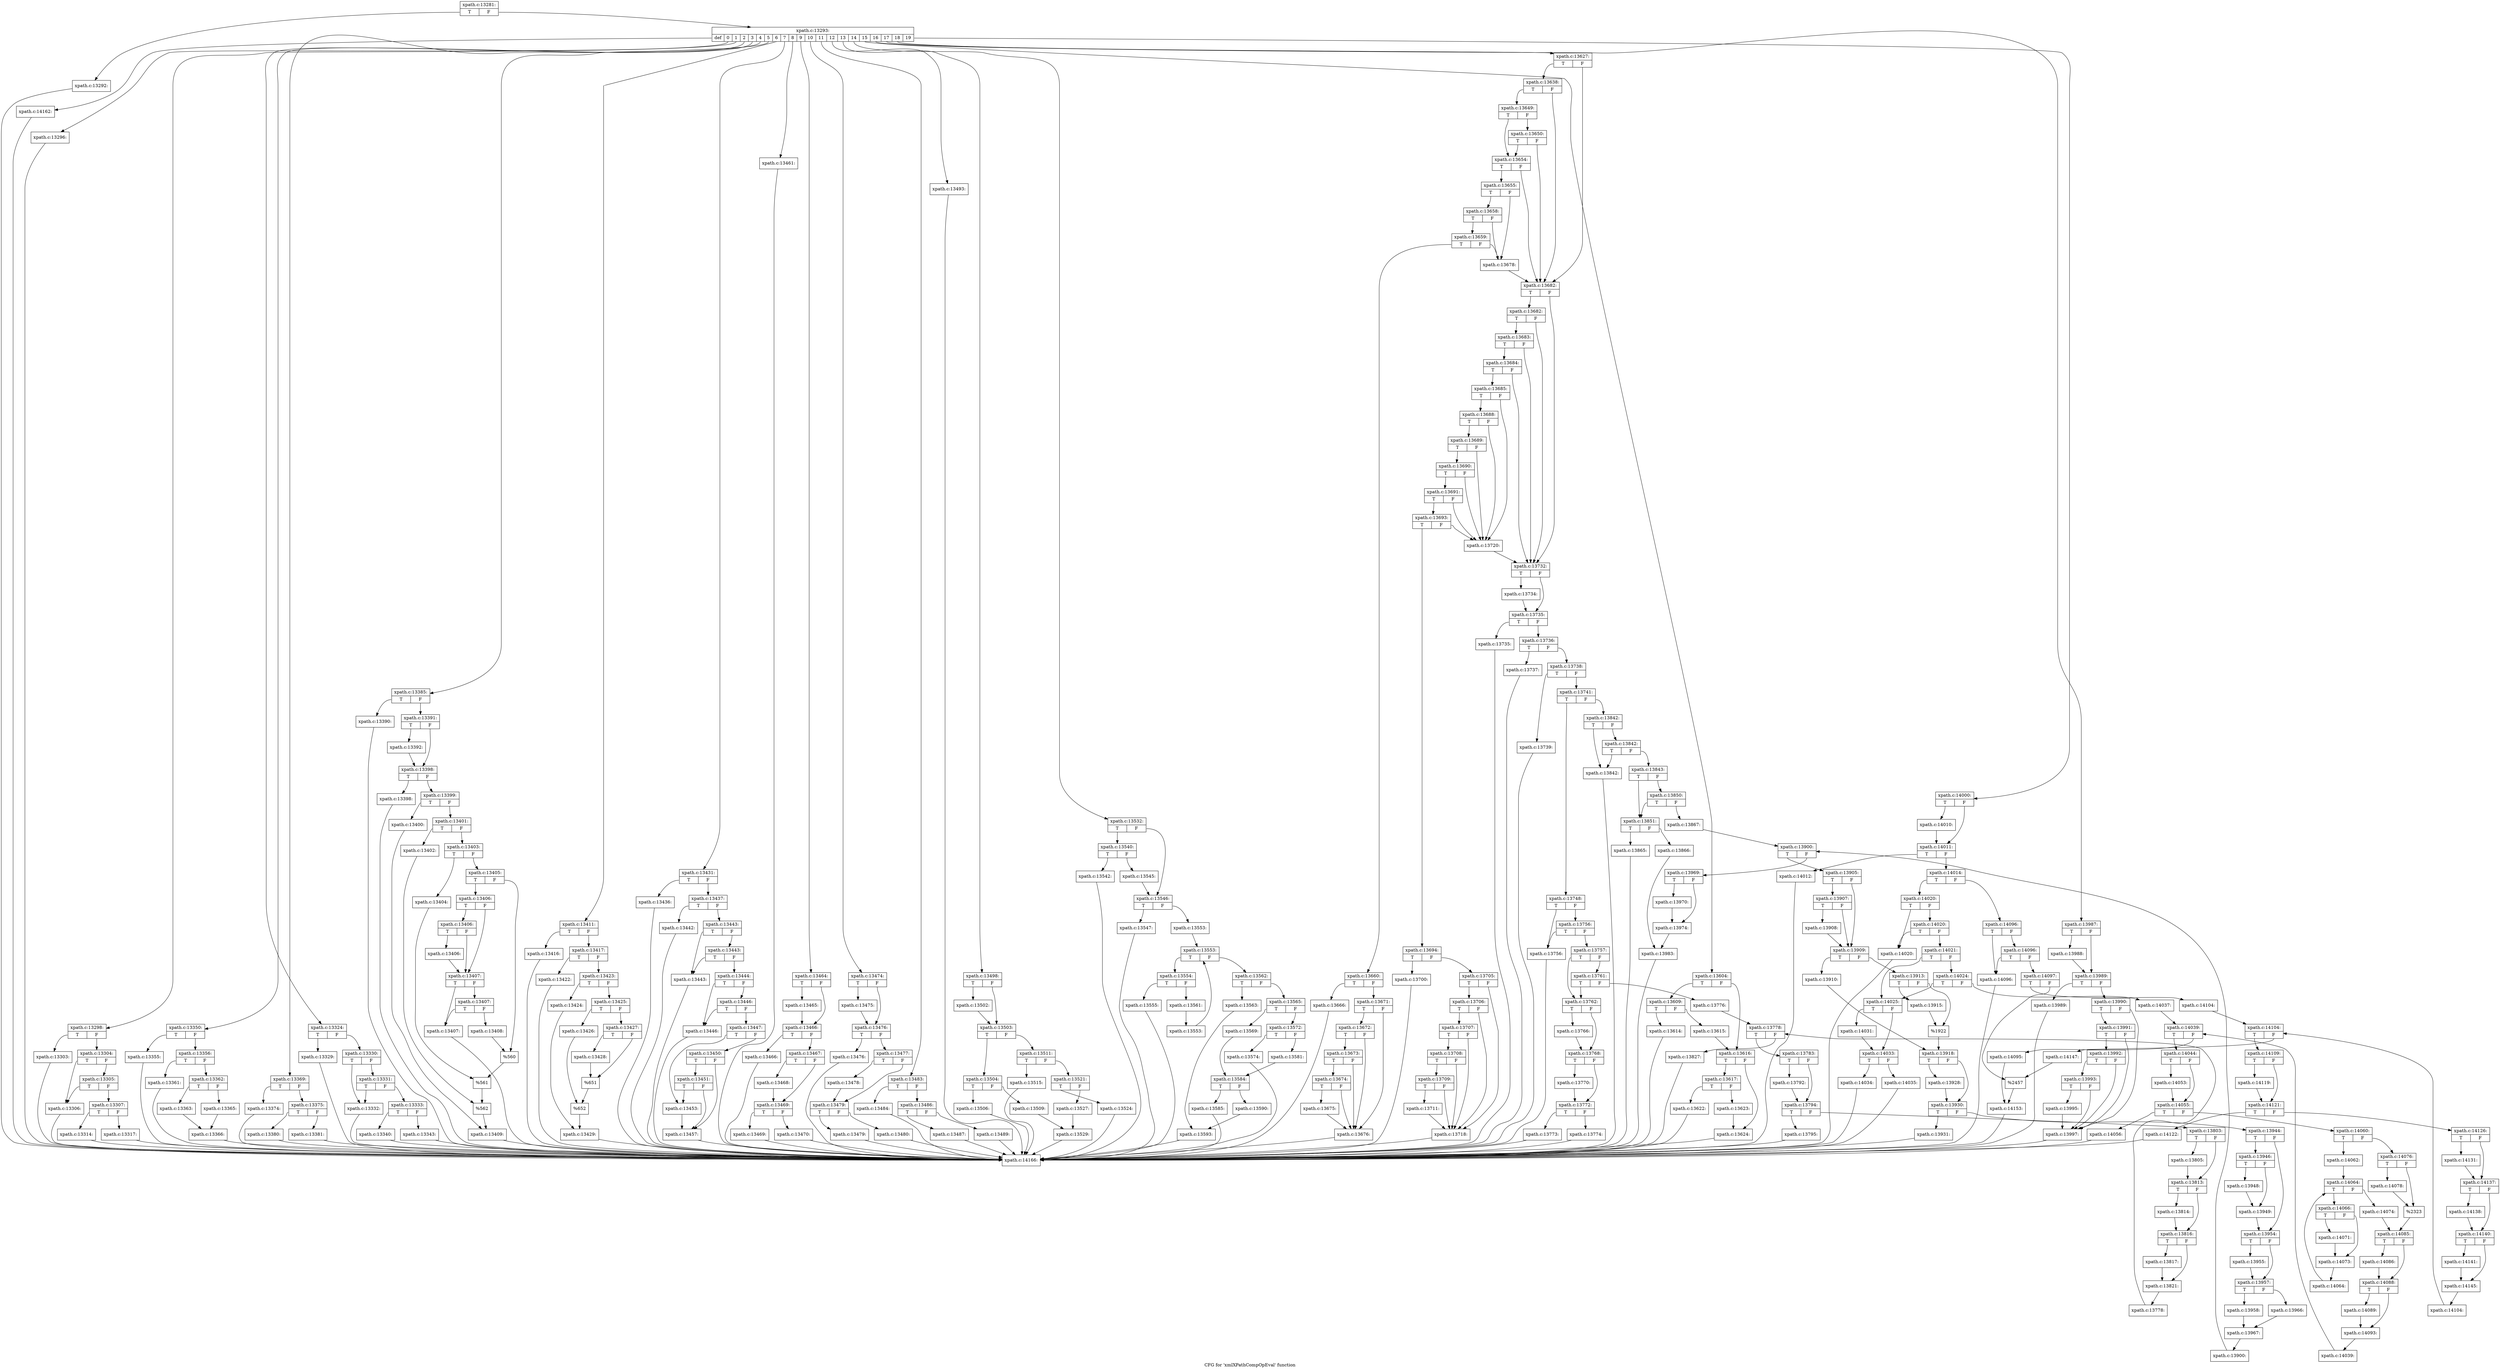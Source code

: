 digraph "CFG for 'xmlXPathCompOpEval' function" {
	label="CFG for 'xmlXPathCompOpEval' function";

	Node0x507dbd0 [shape=record,label="{xpath.c:13281:|{<s0>T|<s1>F}}"];
	Node0x507dbd0:s0 -> Node0x5080170;
	Node0x507dbd0:s1 -> Node0x50801c0;
	Node0x5080170 [shape=record,label="{xpath.c:13292:}"];
	Node0x5080170 -> Node0x4fdd260;
	Node0x50801c0 [shape=record,label="{xpath.c:13293:|{<s0>def|<s1>0|<s2>1|<s3>2|<s4>3|<s5>4|<s6>5|<s7>6|<s8>7|<s9>8|<s10>9|<s11>10|<s12>11|<s13>12|<s14>13|<s15>14|<s16>15|<s17>16|<s18>17|<s19>18|<s20>19}}"];
	Node0x50801c0:s0 -> Node0x5080860;
	Node0x50801c0:s1 -> Node0x5080db0;
	Node0x50801c0:s2 -> Node0x5080f70;
	Node0x50801c0:s3 -> Node0x50868b0;
	Node0x50801c0:s4 -> Node0x508c1f0;
	Node0x50801c0:s5 -> Node0x5090960;
	Node0x50801c0:s6 -> Node0x5094d00;
	Node0x50801c0:s7 -> Node0x509b9a0;
	Node0x50801c0:s8 -> Node0x50a0730;
	Node0x50801c0:s9 -> Node0x50a7250;
	Node0x50801c0:s10 -> Node0x50a75c0;
	Node0x50801c0:s11 -> Node0x50aa1c0;
	Node0x50801c0:s12 -> Node0x50ace90;
	Node0x50801c0:s13 -> Node0x50ae900;
	Node0x50801c0:s14 -> Node0x50af160;
	Node0x50801c0:s15 -> Node0x50b4400;
	Node0x50801c0:s16 -> Node0x50c0a10;
	Node0x50801c0:s17 -> Node0x50c5e90;
	Node0x50801c0:s18 -> Node0x50c5e90;
	Node0x50801c0:s19 -> Node0x50f6fd0;
	Node0x50801c0:s20 -> Node0x50f9cf0;
	Node0x5080db0 [shape=record,label="{xpath.c:13296:}"];
	Node0x5080db0 -> Node0x4fdd260;
	Node0x5080f70 [shape=record,label="{xpath.c:13298:|{<s0>T|<s1>F}}"];
	Node0x5080f70:s0 -> Node0x5082730;
	Node0x5080f70:s1 -> Node0x5082780;
	Node0x5082730 [shape=record,label="{xpath.c:13303:}"];
	Node0x5082730 -> Node0x4fdd260;
	Node0x5082780 [shape=record,label="{xpath.c:13304:|{<s0>T|<s1>F}}"];
	Node0x5082780:s0 -> Node0x5082d80;
	Node0x5082780:s1 -> Node0x5082e20;
	Node0x5082e20 [shape=record,label="{xpath.c:13305:|{<s0>T|<s1>F}}"];
	Node0x5082e20:s0 -> Node0x5082d80;
	Node0x5082e20:s1 -> Node0x5082dd0;
	Node0x5082d80 [shape=record,label="{xpath.c:13306:}"];
	Node0x5082d80 -> Node0x4fdd260;
	Node0x5082dd0 [shape=record,label="{xpath.c:13307:|{<s0>T|<s1>F}}"];
	Node0x5082dd0:s0 -> Node0x5085230;
	Node0x5082dd0:s1 -> Node0x5085280;
	Node0x5085230 [shape=record,label="{xpath.c:13314:}"];
	Node0x5085230 -> Node0x4fdd260;
	Node0x5085280 [shape=record,label="{xpath.c:13317:}"];
	Node0x5085280 -> Node0x4fdd260;
	Node0x50868b0 [shape=record,label="{xpath.c:13324:|{<s0>T|<s1>F}}"];
	Node0x50868b0:s0 -> Node0x5088070;
	Node0x50868b0:s1 -> Node0x50880c0;
	Node0x5088070 [shape=record,label="{xpath.c:13329:}"];
	Node0x5088070 -> Node0x4fdd260;
	Node0x50880c0 [shape=record,label="{xpath.c:13330:|{<s0>T|<s1>F}}"];
	Node0x50880c0:s0 -> Node0x50886c0;
	Node0x50880c0:s1 -> Node0x5088760;
	Node0x5088760 [shape=record,label="{xpath.c:13331:|{<s0>T|<s1>F}}"];
	Node0x5088760:s0 -> Node0x50886c0;
	Node0x5088760:s1 -> Node0x5088710;
	Node0x50886c0 [shape=record,label="{xpath.c:13332:}"];
	Node0x50886c0 -> Node0x4fdd260;
	Node0x5088710 [shape=record,label="{xpath.c:13333:|{<s0>T|<s1>F}}"];
	Node0x5088710:s0 -> Node0x508ab70;
	Node0x5088710:s1 -> Node0x508abc0;
	Node0x508ab70 [shape=record,label="{xpath.c:13340:}"];
	Node0x508ab70 -> Node0x4fdd260;
	Node0x508abc0 [shape=record,label="{xpath.c:13343:}"];
	Node0x508abc0 -> Node0x4fdd260;
	Node0x508c1f0 [shape=record,label="{xpath.c:13350:|{<s0>T|<s1>F}}"];
	Node0x508c1f0:s0 -> Node0x508d9b0;
	Node0x508c1f0:s1 -> Node0x508da00;
	Node0x508d9b0 [shape=record,label="{xpath.c:13355:}"];
	Node0x508d9b0 -> Node0x4fdd260;
	Node0x508da00 [shape=record,label="{xpath.c:13356:|{<s0>T|<s1>F}}"];
	Node0x508da00:s0 -> Node0x508f540;
	Node0x508da00:s1 -> Node0x508f590;
	Node0x508f540 [shape=record,label="{xpath.c:13361:}"];
	Node0x508f540 -> Node0x4fdd260;
	Node0x508f590 [shape=record,label="{xpath.c:13362:|{<s0>T|<s1>F}}"];
	Node0x508f590:s0 -> Node0x508fa00;
	Node0x508f590:s1 -> Node0x508faa0;
	Node0x508fa00 [shape=record,label="{xpath.c:13363:}"];
	Node0x508fa00 -> Node0x508fa50;
	Node0x508faa0 [shape=record,label="{xpath.c:13365:}"];
	Node0x508faa0 -> Node0x508fa50;
	Node0x508fa50 [shape=record,label="{xpath.c:13366:}"];
	Node0x508fa50 -> Node0x4fdd260;
	Node0x5090960 [shape=record,label="{xpath.c:13369:|{<s0>T|<s1>F}}"];
	Node0x5090960:s0 -> Node0x5092120;
	Node0x5090960:s1 -> Node0x5092170;
	Node0x5092120 [shape=record,label="{xpath.c:13374:}"];
	Node0x5092120 -> Node0x4fdd260;
	Node0x5092170 [shape=record,label="{xpath.c:13375:|{<s0>T|<s1>F}}"];
	Node0x5092170:s0 -> Node0x5093cb0;
	Node0x5092170:s1 -> Node0x5093d00;
	Node0x5093cb0 [shape=record,label="{xpath.c:13380:}"];
	Node0x5093cb0 -> Node0x4fdd260;
	Node0x5093d00 [shape=record,label="{xpath.c:13381:}"];
	Node0x5093d00 -> Node0x4fdd260;
	Node0x5094d00 [shape=record,label="{xpath.c:13385:|{<s0>T|<s1>F}}"];
	Node0x5094d00:s0 -> Node0x50964c0;
	Node0x5094d00:s1 -> Node0x5096510;
	Node0x50964c0 [shape=record,label="{xpath.c:13390:}"];
	Node0x50964c0 -> Node0x4fdd260;
	Node0x5096510 [shape=record,label="{xpath.c:13391:|{<s0>T|<s1>F}}"];
	Node0x5096510:s0 -> Node0x5096980;
	Node0x5096510:s1 -> Node0x50969d0;
	Node0x5096980 [shape=record,label="{xpath.c:13392:}"];
	Node0x5096980 -> Node0x50969d0;
	Node0x50969d0 [shape=record,label="{xpath.c:13398:|{<s0>T|<s1>F}}"];
	Node0x50969d0:s0 -> Node0x5098650;
	Node0x50969d0:s1 -> Node0x50986a0;
	Node0x5098650 [shape=record,label="{xpath.c:13398:}"];
	Node0x5098650 -> Node0x4fdd260;
	Node0x50986a0 [shape=record,label="{xpath.c:13399:|{<s0>T|<s1>F}}"];
	Node0x50986a0:s0 -> Node0x5098b10;
	Node0x50986a0:s1 -> Node0x5098bb0;
	Node0x5098b10 [shape=record,label="{xpath.c:13400:}"];
	Node0x5098b10 -> Node0x5098b60;
	Node0x5098bb0 [shape=record,label="{xpath.c:13401:|{<s0>T|<s1>F}}"];
	Node0x5098bb0:s0 -> Node0x5099180;
	Node0x5098bb0:s1 -> Node0x5099220;
	Node0x5099180 [shape=record,label="{xpath.c:13402:}"];
	Node0x5099180 -> Node0x50991d0;
	Node0x5099220 [shape=record,label="{xpath.c:13403:|{<s0>T|<s1>F}}"];
	Node0x5099220:s0 -> Node0x50997f0;
	Node0x5099220:s1 -> Node0x5099890;
	Node0x50997f0 [shape=record,label="{xpath.c:13404:}"];
	Node0x50997f0 -> Node0x5099840;
	Node0x5099890 [shape=record,label="{xpath.c:13405:|{<s0>T|<s1>F}}"];
	Node0x5099890:s0 -> Node0x5099e60;
	Node0x5099890:s1 -> Node0x5099eb0;
	Node0x5099e60 [shape=record,label="{xpath.c:13406:|{<s0>T|<s1>F}}"];
	Node0x5099e60:s0 -> Node0x509a410;
	Node0x5099e60:s1 -> Node0x509a3c0;
	Node0x509a410 [shape=record,label="{xpath.c:13406:|{<s0>T|<s1>F}}"];
	Node0x509a410:s0 -> Node0x509a370;
	Node0x509a410:s1 -> Node0x509a3c0;
	Node0x509a370 [shape=record,label="{xpath.c:13406:}"];
	Node0x509a370 -> Node0x509a3c0;
	Node0x509a3c0 [shape=record,label="{xpath.c:13407:|{<s0>T|<s1>F}}"];
	Node0x509a3c0:s0 -> Node0x509abe0;
	Node0x509a3c0:s1 -> Node0x509ac80;
	Node0x509ac80 [shape=record,label="{xpath.c:13407:|{<s0>T|<s1>F}}"];
	Node0x509ac80:s0 -> Node0x509abe0;
	Node0x509ac80:s1 -> Node0x509ac30;
	Node0x509abe0 [shape=record,label="{xpath.c:13407:}"];
	Node0x509abe0 -> Node0x4fdd260;
	Node0x509ac30 [shape=record,label="{xpath.c:13408:}"];
	Node0x509ac30 -> Node0x5099eb0;
	Node0x5099eb0 [shape=record,label="{%560}"];
	Node0x5099eb0 -> Node0x5099840;
	Node0x5099840 [shape=record,label="{%561}"];
	Node0x5099840 -> Node0x50991d0;
	Node0x50991d0 [shape=record,label="{%562}"];
	Node0x50991d0 -> Node0x5098b60;
	Node0x5098b60 [shape=record,label="{xpath.c:13409:}"];
	Node0x5098b60 -> Node0x4fdd260;
	Node0x509b9a0 [shape=record,label="{xpath.c:13411:|{<s0>T|<s1>F}}"];
	Node0x509b9a0:s0 -> Node0x509d160;
	Node0x509b9a0:s1 -> Node0x509d1b0;
	Node0x509d160 [shape=record,label="{xpath.c:13416:}"];
	Node0x509d160 -> Node0x4fdd260;
	Node0x509d1b0 [shape=record,label="{xpath.c:13417:|{<s0>T|<s1>F}}"];
	Node0x509d1b0:s0 -> Node0x509ecf0;
	Node0x509d1b0:s1 -> Node0x509ed40;
	Node0x509ecf0 [shape=record,label="{xpath.c:13422:}"];
	Node0x509ecf0 -> Node0x4fdd260;
	Node0x509ed40 [shape=record,label="{xpath.c:13423:|{<s0>T|<s1>F}}"];
	Node0x509ed40:s0 -> Node0x509f1b0;
	Node0x509ed40:s1 -> Node0x509f250;
	Node0x509f1b0 [shape=record,label="{xpath.c:13424:}"];
	Node0x509f1b0 -> Node0x509f200;
	Node0x509f250 [shape=record,label="{xpath.c:13425:|{<s0>T|<s1>F}}"];
	Node0x509f250:s0 -> Node0x509f820;
	Node0x509f250:s1 -> Node0x509f8c0;
	Node0x509f820 [shape=record,label="{xpath.c:13426:}"];
	Node0x509f820 -> Node0x509f870;
	Node0x509f8c0 [shape=record,label="{xpath.c:13427:|{<s0>T|<s1>F}}"];
	Node0x509f8c0:s0 -> Node0x509fe90;
	Node0x509f8c0:s1 -> Node0x509fee0;
	Node0x509fe90 [shape=record,label="{xpath.c:13428:}"];
	Node0x509fe90 -> Node0x509fee0;
	Node0x509fee0 [shape=record,label="{%651}"];
	Node0x509fee0 -> Node0x509f870;
	Node0x509f870 [shape=record,label="{%652}"];
	Node0x509f870 -> Node0x509f200;
	Node0x509f200 [shape=record,label="{xpath.c:13429:}"];
	Node0x509f200 -> Node0x4fdd260;
	Node0x50a0730 [shape=record,label="{xpath.c:13431:|{<s0>T|<s1>F}}"];
	Node0x50a0730:s0 -> Node0x50a1ef0;
	Node0x50a0730:s1 -> Node0x50a1f40;
	Node0x50a1ef0 [shape=record,label="{xpath.c:13436:}"];
	Node0x50a1ef0 -> Node0x4fdd260;
	Node0x50a1f40 [shape=record,label="{xpath.c:13437:|{<s0>T|<s1>F}}"];
	Node0x50a1f40:s0 -> Node0x50a3a80;
	Node0x50a1f40:s1 -> Node0x50a3ad0;
	Node0x50a3a80 [shape=record,label="{xpath.c:13442:}"];
	Node0x50a3a80 -> Node0x4fdd260;
	Node0x50a3ad0 [shape=record,label="{xpath.c:13443:|{<s0>T|<s1>F}}"];
	Node0x50a3ad0:s0 -> Node0x50a3f10;
	Node0x50a3ad0:s1 -> Node0x50a3fb0;
	Node0x50a3fb0 [shape=record,label="{xpath.c:13443:|{<s0>T|<s1>F}}"];
	Node0x50a3fb0:s0 -> Node0x50a3f10;
	Node0x50a3fb0:s1 -> Node0x50a3f60;
	Node0x50a3f10 [shape=record,label="{xpath.c:13443:}"];
	Node0x50a3f10 -> Node0x4fdd260;
	Node0x50a3f60 [shape=record,label="{xpath.c:13444:|{<s0>T|<s1>F}}"];
	Node0x50a3f60:s0 -> Node0x50a4b00;
	Node0x50a3f60:s1 -> Node0x50a4ba0;
	Node0x50a4ba0 [shape=record,label="{xpath.c:13446:|{<s0>T|<s1>F}}"];
	Node0x50a4ba0:s0 -> Node0x50a4b00;
	Node0x50a4ba0:s1 -> Node0x50a4b50;
	Node0x50a4b00 [shape=record,label="{xpath.c:13446:}"];
	Node0x50a4b00 -> Node0x4fdd260;
	Node0x50a4b50 [shape=record,label="{xpath.c:13447:|{<s0>T|<s1>F}}"];
	Node0x50a4b50:s0 -> Node0x50a5720;
	Node0x50a4b50:s1 -> Node0x50a57c0;
	Node0x50a57c0 [shape=record,label="{xpath.c:13450:|{<s0>T|<s1>F}}"];
	Node0x50a57c0:s0 -> Node0x50a5c00;
	Node0x50a57c0:s1 -> Node0x50a5770;
	Node0x50a5c00 [shape=record,label="{xpath.c:13451:|{<s0>T|<s1>F}}"];
	Node0x50a5c00:s0 -> Node0x50a5720;
	Node0x50a5c00:s1 -> Node0x50a5770;
	Node0x50a5720 [shape=record,label="{xpath.c:13453:}"];
	Node0x50a5720 -> Node0x50a5770;
	Node0x50a5770 [shape=record,label="{xpath.c:13457:}"];
	Node0x50a5770 -> Node0x4fdd260;
	Node0x50a7250 [shape=record,label="{xpath.c:13461:}"];
	Node0x50a7250 -> Node0x4fdd260;
	Node0x50a75c0 [shape=record,label="{xpath.c:13464:|{<s0>T|<s1>F}}"];
	Node0x50a75c0:s0 -> Node0x50a76b0;
	Node0x50a75c0:s1 -> Node0x50a7700;
	Node0x50a76b0 [shape=record,label="{xpath.c:13465:}"];
	Node0x50a76b0 -> Node0x50a7700;
	Node0x50a7700 [shape=record,label="{xpath.c:13466:|{<s0>T|<s1>F}}"];
	Node0x50a7700:s0 -> Node0x50a8370;
	Node0x50a7700:s1 -> Node0x50a83c0;
	Node0x50a8370 [shape=record,label="{xpath.c:13466:}"];
	Node0x50a8370 -> Node0x4fdd260;
	Node0x50a83c0 [shape=record,label="{xpath.c:13467:|{<s0>T|<s1>F}}"];
	Node0x50a83c0:s0 -> Node0x50a8830;
	Node0x50a83c0:s1 -> Node0x50a8880;
	Node0x50a8830 [shape=record,label="{xpath.c:13468:}"];
	Node0x50a8830 -> Node0x50a8880;
	Node0x50a8880 [shape=record,label="{xpath.c:13469:|{<s0>T|<s1>F}}"];
	Node0x50a8880:s0 -> Node0x50a94f0;
	Node0x50a8880:s1 -> Node0x50a9540;
	Node0x50a94f0 [shape=record,label="{xpath.c:13469:}"];
	Node0x50a94f0 -> Node0x4fdd260;
	Node0x50a9540 [shape=record,label="{xpath.c:13470:}"];
	Node0x50a9540 -> Node0x4fdd260;
	Node0x50aa1c0 [shape=record,label="{xpath.c:13474:|{<s0>T|<s1>F}}"];
	Node0x50aa1c0:s0 -> Node0x5080bc0;
	Node0x50aa1c0:s1 -> Node0x5080c10;
	Node0x5080bc0 [shape=record,label="{xpath.c:13475:}"];
	Node0x5080bc0 -> Node0x5080c10;
	Node0x5080c10 [shape=record,label="{xpath.c:13476:|{<s0>T|<s1>F}}"];
	Node0x5080c10:s0 -> Node0x50ab3b0;
	Node0x5080c10:s1 -> Node0x50ab400;
	Node0x50ab3b0 [shape=record,label="{xpath.c:13476:}"];
	Node0x50ab3b0 -> Node0x4fdd260;
	Node0x50ab400 [shape=record,label="{xpath.c:13477:|{<s0>T|<s1>F}}"];
	Node0x50ab400:s0 -> Node0x50ab870;
	Node0x50ab400:s1 -> Node0x50ab8c0;
	Node0x50ab870 [shape=record,label="{xpath.c:13478:}"];
	Node0x50ab870 -> Node0x50ab8c0;
	Node0x50ab8c0 [shape=record,label="{xpath.c:13479:|{<s0>T|<s1>F}}"];
	Node0x50ab8c0:s0 -> Node0x50ac530;
	Node0x50ab8c0:s1 -> Node0x50ac580;
	Node0x50ac530 [shape=record,label="{xpath.c:13479:}"];
	Node0x50ac530 -> Node0x4fdd260;
	Node0x50ac580 [shape=record,label="{xpath.c:13480:}"];
	Node0x50ac580 -> Node0x4fdd260;
	Node0x50ace90 [shape=record,label="{xpath.c:13483:|{<s0>T|<s1>F}}"];
	Node0x50ace90:s0 -> Node0x50acff0;
	Node0x50ace90:s1 -> Node0x50ad040;
	Node0x50acff0 [shape=record,label="{xpath.c:13484:}"];
	Node0x50acff0 -> Node0x4fdd260;
	Node0x50ad040 [shape=record,label="{xpath.c:13486:|{<s0>T|<s1>F}}"];
	Node0x50ad040:s0 -> Node0x50ade20;
	Node0x50ad040:s1 -> Node0x50ade70;
	Node0x50ade20 [shape=record,label="{xpath.c:13487:}"];
	Node0x50ade20 -> Node0x4fdd260;
	Node0x50ade70 [shape=record,label="{xpath.c:13489:}"];
	Node0x50ade70 -> Node0x4fdd260;
	Node0x50ae900 [shape=record,label="{xpath.c:13493:}"];
	Node0x50ae900 -> Node0x4fdd260;
	Node0x50af160 [shape=record,label="{xpath.c:13498:|{<s0>T|<s1>F}}"];
	Node0x50af160:s0 -> Node0x50af590;
	Node0x50af160:s1 -> Node0x50af5e0;
	Node0x50af590 [shape=record,label="{xpath.c:13502:}"];
	Node0x50af590 -> Node0x50af5e0;
	Node0x50af5e0 [shape=record,label="{xpath.c:13503:|{<s0>T|<s1>F}}"];
	Node0x50af5e0:s0 -> Node0x50b0280;
	Node0x50af5e0:s1 -> Node0x50b0320;
	Node0x50b0280 [shape=record,label="{xpath.c:13504:|{<s0>T|<s1>F}}"];
	Node0x50b0280:s0 -> Node0x50b0ce0;
	Node0x50b0280:s1 -> Node0x50b0d30;
	Node0x50b0ce0 [shape=record,label="{xpath.c:13506:}"];
	Node0x50b0ce0 -> Node0x4fdd260;
	Node0x50b0d30 [shape=record,label="{xpath.c:13509:}"];
	Node0x50b0d30 -> Node0x50b02d0;
	Node0x50b0320 [shape=record,label="{xpath.c:13511:|{<s0>T|<s1>F}}"];
	Node0x50b0320:s0 -> Node0x50b1ff0;
	Node0x50b0320:s1 -> Node0x50b2040;
	Node0x50b1ff0 [shape=record,label="{xpath.c:13515:}"];
	Node0x50b1ff0 -> Node0x4fdd260;
	Node0x50b2040 [shape=record,label="{xpath.c:13521:|{<s0>T|<s1>F}}"];
	Node0x50b2040:s0 -> Node0x50b37a0;
	Node0x50b2040:s1 -> Node0x50b37f0;
	Node0x50b37a0 [shape=record,label="{xpath.c:13524:}"];
	Node0x50b37a0 -> Node0x4fdd260;
	Node0x50b37f0 [shape=record,label="{xpath.c:13527:}"];
	Node0x50b37f0 -> Node0x50b02d0;
	Node0x50b02d0 [shape=record,label="{xpath.c:13529:}"];
	Node0x50b02d0 -> Node0x4fdd260;
	Node0x50b4400 [shape=record,label="{xpath.c:13532:|{<s0>T|<s1>F}}"];
	Node0x50b4400:s0 -> Node0x50b5570;
	Node0x50b4400:s1 -> Node0x50b55c0;
	Node0x50b5570 [shape=record,label="{xpath.c:13540:|{<s0>T|<s1>F}}"];
	Node0x50b5570:s0 -> Node0x50b6240;
	Node0x50b5570:s1 -> Node0x50b6290;
	Node0x50b6240 [shape=record,label="{xpath.c:13542:}"];
	Node0x50b6240 -> Node0x4fdd260;
	Node0x50b6290 [shape=record,label="{xpath.c:13545:}"];
	Node0x50b6290 -> Node0x50b55c0;
	Node0x50b55c0 [shape=record,label="{xpath.c:13546:|{<s0>T|<s1>F}}"];
	Node0x50b55c0:s0 -> Node0x50b6c60;
	Node0x50b55c0:s1 -> Node0x50b6cb0;
	Node0x50b6c60 [shape=record,label="{xpath.c:13547:}"];
	Node0x50b6c60 -> Node0x4fdd260;
	Node0x50b6cb0 [shape=record,label="{xpath.c:13553:}"];
	Node0x50b6cb0 -> Node0x50b8180;
	Node0x50b8180 [shape=record,label="{xpath.c:13553:|{<s0>T|<s1>F}}"];
	Node0x50b8180:s0 -> Node0x50b8460;
	Node0x50b8180:s1 -> Node0x50b7fe0;
	Node0x50b8460 [shape=record,label="{xpath.c:13554:|{<s0>T|<s1>F}}"];
	Node0x50b8460:s0 -> Node0x50b8930;
	Node0x50b8460:s1 -> Node0x50b8980;
	Node0x50b8930 [shape=record,label="{xpath.c:13555:}"];
	Node0x50b8930 -> Node0x4fdd260;
	Node0x50b8980 [shape=record,label="{xpath.c:13561:}"];
	Node0x50b8980 -> Node0x50b83d0;
	Node0x50b83d0 [shape=record,label="{xpath.c:13553:}"];
	Node0x50b83d0 -> Node0x50b8180;
	Node0x50b7fe0 [shape=record,label="{xpath.c:13562:|{<s0>T|<s1>F}}"];
	Node0x50b7fe0:s0 -> Node0x50b9f00;
	Node0x50b7fe0:s1 -> Node0x50b9fa0;
	Node0x50b9f00 [shape=record,label="{xpath.c:13563:}"];
	Node0x50b9f00 -> Node0x50b9f50;
	Node0x50b9fa0 [shape=record,label="{xpath.c:13565:|{<s0>T|<s1>F}}"];
	Node0x50b9fa0:s0 -> Node0x50bab10;
	Node0x50b9fa0:s1 -> Node0x50babb0;
	Node0x50bab10 [shape=record,label="{xpath.c:13569:}"];
	Node0x50bab10 -> Node0x50bab60;
	Node0x50babb0 [shape=record,label="{xpath.c:13572:|{<s0>T|<s1>F}}"];
	Node0x50babb0:s0 -> Node0x50bbb00;
	Node0x50babb0:s1 -> Node0x50bbb50;
	Node0x50bbb00 [shape=record,label="{xpath.c:13574:}"];
	Node0x50bbb00 -> Node0x4fdd260;
	Node0x50bbb50 [shape=record,label="{xpath.c:13581:}"];
	Node0x50bbb50 -> Node0x50bab60;
	Node0x50bab60 [shape=record,label="{xpath.c:13584:|{<s0>T|<s1>F}}"];
	Node0x50bab60:s0 -> Node0x50bd4c0;
	Node0x50bab60:s1 -> Node0x50bd510;
	Node0x50bd4c0 [shape=record,label="{xpath.c:13585:}"];
	Node0x50bd4c0 -> Node0x4fdd260;
	Node0x50bd510 [shape=record,label="{xpath.c:13590:}"];
	Node0x50bd510 -> Node0x50b9f50;
	Node0x50b9f50 [shape=record,label="{xpath.c:13593:}"];
	Node0x50b9f50 -> Node0x4fdd260;
	Node0x50c0a10 [shape=record,label="{xpath.c:13604:|{<s0>T|<s1>F}}"];
	Node0x50c0a10:s0 -> Node0x50c1a40;
	Node0x50c0a10:s1 -> Node0x50c1a90;
	Node0x50c1a40 [shape=record,label="{xpath.c:13609:|{<s0>T|<s1>F}}"];
	Node0x50c1a40:s0 -> Node0x50c3620;
	Node0x50c1a40:s1 -> Node0x50c3670;
	Node0x50c3620 [shape=record,label="{xpath.c:13614:}"];
	Node0x50c3620 -> Node0x4fdd260;
	Node0x50c3670 [shape=record,label="{xpath.c:13615:}"];
	Node0x50c3670 -> Node0x50c1a90;
	Node0x50c1a90 [shape=record,label="{xpath.c:13616:|{<s0>T|<s1>F}}"];
	Node0x50c1a90:s0 -> Node0x50c3bd0;
	Node0x50c1a90:s1 -> Node0x50c3c20;
	Node0x50c3bd0 [shape=record,label="{xpath.c:13617:|{<s0>T|<s1>F}}"];
	Node0x50c3bd0:s0 -> Node0x50c57b0;
	Node0x50c3bd0:s1 -> Node0x50c5800;
	Node0x50c57b0 [shape=record,label="{xpath.c:13622:}"];
	Node0x50c57b0 -> Node0x4fdd260;
	Node0x50c5800 [shape=record,label="{xpath.c:13623:}"];
	Node0x50c5800 -> Node0x50c3c20;
	Node0x50c3c20 [shape=record,label="{xpath.c:13624:}"];
	Node0x50c3c20 -> Node0x4fdd260;
	Node0x50c5e90 [shape=record,label="{xpath.c:13627:|{<s0>T|<s1>F}}"];
	Node0x50c5e90:s0 -> Node0x50c7890;
	Node0x50c5e90:s1 -> Node0x50c7740;
	Node0x50c7890 [shape=record,label="{xpath.c:13638:|{<s0>T|<s1>F}}"];
	Node0x50c7890:s0 -> Node0x50c7810;
	Node0x50c7890:s1 -> Node0x50c7740;
	Node0x50c7810 [shape=record,label="{xpath.c:13649:|{<s0>T|<s1>F}}"];
	Node0x50c7810:s0 -> Node0x50c7790;
	Node0x50c7810:s1 -> Node0x50c8030;
	Node0x50c8030 [shape=record,label="{xpath.c:13650:|{<s0>T|<s1>F}}"];
	Node0x50c8030:s0 -> Node0x50c7790;
	Node0x50c8030:s1 -> Node0x50c7740;
	Node0x50c7790 [shape=record,label="{xpath.c:13654:|{<s0>T|<s1>F}}"];
	Node0x50c7790:s0 -> Node0x50c76f0;
	Node0x50c7790:s1 -> Node0x50c7740;
	Node0x50c76f0 [shape=record,label="{xpath.c:13655:|{<s0>T|<s1>F}}"];
	Node0x50c76f0:s0 -> Node0x50ca160;
	Node0x50c76f0:s1 -> Node0x50ca090;
	Node0x50ca160 [shape=record,label="{xpath.c:13658:|{<s0>T|<s1>F}}"];
	Node0x50ca160:s0 -> Node0x50ca0e0;
	Node0x50ca160:s1 -> Node0x50ca090;
	Node0x50ca0e0 [shape=record,label="{xpath.c:13659:|{<s0>T|<s1>F}}"];
	Node0x50ca0e0:s0 -> Node0x50ca040;
	Node0x50ca0e0:s1 -> Node0x50ca090;
	Node0x50ca040 [shape=record,label="{xpath.c:13660:|{<s0>T|<s1>F}}"];
	Node0x50ca040:s0 -> Node0x50cb7e0;
	Node0x50ca040:s1 -> Node0x50cbb10;
	Node0x50cb7e0 [shape=record,label="{xpath.c:13666:}"];
	Node0x50cb7e0 -> Node0x4fdd260;
	Node0x50cbb10 [shape=record,label="{xpath.c:13671:|{<s0>T|<s1>F}}"];
	Node0x50cbb10:s0 -> Node0x50cc4c0;
	Node0x50cbb10:s1 -> Node0x50cc3d0;
	Node0x50cc4c0 [shape=record,label="{xpath.c:13672:|{<s0>T|<s1>F}}"];
	Node0x50cc4c0:s0 -> Node0x50cc470;
	Node0x50cc4c0:s1 -> Node0x50cc3d0;
	Node0x50cc470 [shape=record,label="{xpath.c:13673:|{<s0>T|<s1>F}}"];
	Node0x50cc470:s0 -> Node0x50cc420;
	Node0x50cc470:s1 -> Node0x50cc3d0;
	Node0x50cc420 [shape=record,label="{xpath.c:13674:|{<s0>T|<s1>F}}"];
	Node0x50cc420:s0 -> Node0x50cc380;
	Node0x50cc420:s1 -> Node0x50cc3d0;
	Node0x50cc380 [shape=record,label="{xpath.c:13675:}"];
	Node0x50cc380 -> Node0x50cc3d0;
	Node0x50cc3d0 [shape=record,label="{xpath.c:13676:}"];
	Node0x50cc3d0 -> Node0x4fdd260;
	Node0x50ca090 [shape=record,label="{xpath.c:13678:}"];
	Node0x50ca090 -> Node0x50c7740;
	Node0x50c7740 [shape=record,label="{xpath.c:13682:|{<s0>T|<s1>F}}"];
	Node0x50c7740:s0 -> Node0x50ce140;
	Node0x50c7740:s1 -> Node0x50cdff0;
	Node0x50ce140 [shape=record,label="{xpath.c:13682:|{<s0>T|<s1>F}}"];
	Node0x50ce140:s0 -> Node0x50ce0c0;
	Node0x50ce140:s1 -> Node0x50cdff0;
	Node0x50ce0c0 [shape=record,label="{xpath.c:13683:|{<s0>T|<s1>F}}"];
	Node0x50ce0c0:s0 -> Node0x50ce040;
	Node0x50ce0c0:s1 -> Node0x50cdff0;
	Node0x50ce040 [shape=record,label="{xpath.c:13684:|{<s0>T|<s1>F}}"];
	Node0x50ce040:s0 -> Node0x50cdfa0;
	Node0x50ce040:s1 -> Node0x50cdff0;
	Node0x50cdfa0 [shape=record,label="{xpath.c:13685:|{<s0>T|<s1>F}}"];
	Node0x50cdfa0:s0 -> Node0x50d02c0;
	Node0x50cdfa0:s1 -> Node0x50d0070;
	Node0x50d02c0 [shape=record,label="{xpath.c:13688:|{<s0>T|<s1>F}}"];
	Node0x50d02c0:s0 -> Node0x50d0240;
	Node0x50d02c0:s1 -> Node0x50d0070;
	Node0x50d0240 [shape=record,label="{xpath.c:13689:|{<s0>T|<s1>F}}"];
	Node0x50d0240:s0 -> Node0x50d01c0;
	Node0x50d0240:s1 -> Node0x50d0070;
	Node0x50d01c0 [shape=record,label="{xpath.c:13690:|{<s0>T|<s1>F}}"];
	Node0x50d01c0:s0 -> Node0x50d0140;
	Node0x50d01c0:s1 -> Node0x50d0070;
	Node0x50d0140 [shape=record,label="{xpath.c:13691:|{<s0>T|<s1>F}}"];
	Node0x50d0140:s0 -> Node0x50d00c0;
	Node0x50d0140:s1 -> Node0x50d0070;
	Node0x50d00c0 [shape=record,label="{xpath.c:13693:|{<s0>T|<s1>F}}"];
	Node0x50d00c0:s0 -> Node0x50d0020;
	Node0x50d00c0:s1 -> Node0x50d0070;
	Node0x50d0020 [shape=record,label="{xpath.c:13694:|{<s0>T|<s1>F}}"];
	Node0x50d0020:s0 -> Node0x4b77470;
	Node0x50d0020:s1 -> Node0x50d3430;
	Node0x4b77470 [shape=record,label="{xpath.c:13700:}"];
	Node0x4b77470 -> Node0x4fdd260;
	Node0x50d3430 [shape=record,label="{xpath.c:13705:|{<s0>T|<s1>F}}"];
	Node0x50d3430:s0 -> Node0x50d3960;
	Node0x50d3430:s1 -> Node0x50d3820;
	Node0x50d3960 [shape=record,label="{xpath.c:13706:|{<s0>T|<s1>F}}"];
	Node0x50d3960:s0 -> Node0x50d3910;
	Node0x50d3960:s1 -> Node0x50d3820;
	Node0x50d3910 [shape=record,label="{xpath.c:13707:|{<s0>T|<s1>F}}"];
	Node0x50d3910:s0 -> Node0x50d38c0;
	Node0x50d3910:s1 -> Node0x50d3820;
	Node0x50d38c0 [shape=record,label="{xpath.c:13708:|{<s0>T|<s1>F}}"];
	Node0x50d38c0:s0 -> Node0x50d3870;
	Node0x50d38c0:s1 -> Node0x50d3820;
	Node0x50d3870 [shape=record,label="{xpath.c:13709:|{<s0>T|<s1>F}}"];
	Node0x50d3870:s0 -> Node0x50d37d0;
	Node0x50d3870:s1 -> Node0x50d3820;
	Node0x50d37d0 [shape=record,label="{xpath.c:13711:}"];
	Node0x50d37d0 -> Node0x50d3820;
	Node0x50d3820 [shape=record,label="{xpath.c:13718:}"];
	Node0x50d3820 -> Node0x4fdd260;
	Node0x50d0070 [shape=record,label="{xpath.c:13720:}"];
	Node0x50d0070 -> Node0x50cdff0;
	Node0x50cdff0 [shape=record,label="{xpath.c:13732:|{<s0>T|<s1>F}}"];
	Node0x50cdff0:s0 -> Node0x50d6a00;
	Node0x50cdff0:s1 -> Node0x50d6a50;
	Node0x50d6a00 [shape=record,label="{xpath.c:13734:}"];
	Node0x50d6a00 -> Node0x50d6a50;
	Node0x50d6a50 [shape=record,label="{xpath.c:13735:|{<s0>T|<s1>F}}"];
	Node0x50d6a50:s0 -> Node0x50d7680;
	Node0x50d6a50:s1 -> Node0x50d76d0;
	Node0x50d7680 [shape=record,label="{xpath.c:13735:}"];
	Node0x50d7680 -> Node0x4fdd260;
	Node0x50d76d0 [shape=record,label="{xpath.c:13736:|{<s0>T|<s1>F}}"];
	Node0x50d76d0:s0 -> Node0x50d7b00;
	Node0x50d76d0:s1 -> Node0x50d7b50;
	Node0x50d7b00 [shape=record,label="{xpath.c:13737:}"];
	Node0x50d7b00 -> Node0x4fdd260;
	Node0x50d7b50 [shape=record,label="{xpath.c:13738:|{<s0>T|<s1>F}}"];
	Node0x50d7b50:s0 -> Node0x50d8160;
	Node0x50d7b50:s1 -> Node0x50d81b0;
	Node0x50d8160 [shape=record,label="{xpath.c:13739:}"];
	Node0x50d8160 -> Node0x4fdd260;
	Node0x50d81b0 [shape=record,label="{xpath.c:13741:|{<s0>T|<s1>F}}"];
	Node0x50d81b0:s0 -> Node0x50d8b60;
	Node0x50d81b0:s1 -> Node0x50d8bb0;
	Node0x50d8b60 [shape=record,label="{xpath.c:13748:|{<s0>T|<s1>F}}"];
	Node0x50d8b60:s0 -> Node0x50d9770;
	Node0x50d8b60:s1 -> Node0x50d9810;
	Node0x50d9810 [shape=record,label="{xpath.c:13756:|{<s0>T|<s1>F}}"];
	Node0x50d9810:s0 -> Node0x50d9770;
	Node0x50d9810:s1 -> Node0x50d97c0;
	Node0x50d9770 [shape=record,label="{xpath.c:13756:}"];
	Node0x50d9770 -> Node0x4fdd260;
	Node0x50d97c0 [shape=record,label="{xpath.c:13757:|{<s0>T|<s1>F}}"];
	Node0x50d97c0:s0 -> Node0x50da920;
	Node0x50d97c0:s1 -> Node0x50da9c0;
	Node0x50da9c0 [shape=record,label="{xpath.c:13761:|{<s0>T|<s1>F}}"];
	Node0x50da9c0:s0 -> Node0x50da920;
	Node0x50da9c0:s1 -> Node0x50da970;
	Node0x50da920 [shape=record,label="{xpath.c:13762:|{<s0>T|<s1>F}}"];
	Node0x50da920:s0 -> Node0x50db6e0;
	Node0x50da920:s1 -> Node0x50db730;
	Node0x50db6e0 [shape=record,label="{xpath.c:13766:}"];
	Node0x50db6e0 -> Node0x50db730;
	Node0x50db730 [shape=record,label="{xpath.c:13768:|{<s0>T|<s1>F}}"];
	Node0x50db730:s0 -> Node0x50dc5c0;
	Node0x50db730:s1 -> Node0x50dc610;
	Node0x50dc5c0 [shape=record,label="{xpath.c:13770:}"];
	Node0x50dc5c0 -> Node0x50dc610;
	Node0x50dc610 [shape=record,label="{xpath.c:13772:|{<s0>T|<s1>F}}"];
	Node0x50dc610:s0 -> Node0x50dcec0;
	Node0x50dc610:s1 -> Node0x50dcf10;
	Node0x50dcec0 [shape=record,label="{xpath.c:13773:}"];
	Node0x50dcec0 -> Node0x4fdd260;
	Node0x50dcf10 [shape=record,label="{xpath.c:13774:}"];
	Node0x50dcf10 -> Node0x4fdd260;
	Node0x50da970 [shape=record,label="{xpath.c:13776:}"];
	Node0x50da970 -> Node0x48eecd0;
	Node0x48eecd0 [shape=record,label="{xpath.c:13778:|{<s0>T|<s1>F}}"];
	Node0x48eecd0:s0 -> Node0x48eef50;
	Node0x48eecd0:s1 -> Node0x48ee9a0;
	Node0x48eef50 [shape=record,label="{xpath.c:13783:|{<s0>T|<s1>F}}"];
	Node0x48eef50:s0 -> Node0x50e1ed0;
	Node0x48eef50:s1 -> Node0x50e1f20;
	Node0x50e1ed0 [shape=record,label="{xpath.c:13792:}"];
	Node0x50e1ed0 -> Node0x50e1f20;
	Node0x50e1f20 [shape=record,label="{xpath.c:13794:|{<s0>T|<s1>F}}"];
	Node0x50e1f20:s0 -> Node0x50e2b80;
	Node0x50e1f20:s1 -> Node0x50e2bd0;
	Node0x50e2b80 [shape=record,label="{xpath.c:13795:}"];
	Node0x50e2b80 -> Node0x4fdd260;
	Node0x50e2bd0 [shape=record,label="{xpath.c:13803:|{<s0>T|<s1>F}}"];
	Node0x50e2bd0:s0 -> Node0x50e3560;
	Node0x50e2bd0:s1 -> Node0x50e35b0;
	Node0x50e3560 [shape=record,label="{xpath.c:13805:}"];
	Node0x50e3560 -> Node0x50e35b0;
	Node0x50e35b0 [shape=record,label="{xpath.c:13813:|{<s0>T|<s1>F}}"];
	Node0x50e35b0:s0 -> Node0x48f13e0;
	Node0x50e35b0:s1 -> Node0x48ee540;
	Node0x48f13e0 [shape=record,label="{xpath.c:13814:}"];
	Node0x48f13e0 -> Node0x48ee540;
	Node0x48ee540 [shape=record,label="{xpath.c:13816:|{<s0>T|<s1>F}}"];
	Node0x48ee540:s0 -> Node0x48ee920;
	Node0x48ee540:s1 -> Node0x48f1710;
	Node0x48ee920 [shape=record,label="{xpath.c:13817:}"];
	Node0x48ee920 -> Node0x48f1710;
	Node0x48f1710 [shape=record,label="{xpath.c:13821:}"];
	Node0x48f1710 -> Node0x48eef00;
	Node0x48eef00 [shape=record,label="{xpath.c:13778:}"];
	Node0x48eef00 -> Node0x48eecd0;
	Node0x48ee9a0 [shape=record,label="{xpath.c:13827:}"];
	Node0x48ee9a0 -> Node0x4fdd260;
	Node0x50d8bb0 [shape=record,label="{xpath.c:13842:|{<s0>T|<s1>F}}"];
	Node0x50d8bb0:s0 -> Node0x50e8700;
	Node0x50d8bb0:s1 -> Node0x50e8f40;
	Node0x50e8f40 [shape=record,label="{xpath.c:13842:|{<s0>T|<s1>F}}"];
	Node0x50e8f40:s0 -> Node0x50e8700;
	Node0x50e8f40:s1 -> Node0x50e8a30;
	Node0x50e8700 [shape=record,label="{xpath.c:13842:}"];
	Node0x50e8700 -> Node0x4fdd260;
	Node0x50e8a30 [shape=record,label="{xpath.c:13843:|{<s0>T|<s1>F}}"];
	Node0x50e8a30:s0 -> Node0x50ea700;
	Node0x50e8a30:s1 -> Node0x50ea7f0;
	Node0x50ea7f0 [shape=record,label="{xpath.c:13850:|{<s0>T|<s1>F}}"];
	Node0x50ea7f0:s0 -> Node0x50ea700;
	Node0x50ea7f0:s1 -> Node0x50ea7a0;
	Node0x50ea700 [shape=record,label="{xpath.c:13851:|{<s0>T|<s1>F}}"];
	Node0x50ea700:s0 -> Node0x50ebaa0;
	Node0x50ea700:s1 -> Node0x50ebaf0;
	Node0x50ebaa0 [shape=record,label="{xpath.c:13865:}"];
	Node0x50ebaa0 -> Node0x4fdd260;
	Node0x50ebaf0 [shape=record,label="{xpath.c:13866:}"];
	Node0x50ebaf0 -> Node0x50ea750;
	Node0x50ea7a0 [shape=record,label="{xpath.c:13867:}"];
	Node0x50ea7a0 -> Node0x50ec420;
	Node0x50ec420 [shape=record,label="{xpath.c:13900:|{<s0>T|<s1>F}}"];
	Node0x50ec420:s0 -> Node0x50ec680;
	Node0x50ec420:s1 -> Node0x50ec2c0;
	Node0x50ec680 [shape=record,label="{xpath.c:13905:|{<s0>T|<s1>F}}"];
	Node0x50ec680:s0 -> Node0x50ed170;
	Node0x50ec680:s1 -> Node0x50ed120;
	Node0x50ed170 [shape=record,label="{xpath.c:13907:|{<s0>T|<s1>F}}"];
	Node0x50ed170:s0 -> Node0x50ed0d0;
	Node0x50ed170:s1 -> Node0x50ed120;
	Node0x50ed0d0 [shape=record,label="{xpath.c:13908:}"];
	Node0x50ed0d0 -> Node0x50ed120;
	Node0x50ed120 [shape=record,label="{xpath.c:13909:|{<s0>T|<s1>F}}"];
	Node0x50ed120:s0 -> Node0x50ee7a0;
	Node0x50ed120:s1 -> Node0x50ee840;
	Node0x50ee7a0 [shape=record,label="{xpath.c:13910:}"];
	Node0x50ee7a0 -> Node0x50ee7f0;
	Node0x50ee840 [shape=record,label="{xpath.c:13913:|{<s0>T|<s1>F}}"];
	Node0x50ee840:s0 -> Node0x50ef270;
	Node0x50ee840:s1 -> Node0x50ef2c0;
	Node0x50ef270 [shape=record,label="{xpath.c:13915:}"];
	Node0x50ef270 -> Node0x50ef2c0;
	Node0x50ef2c0 [shape=record,label="{%1922}"];
	Node0x50ef2c0 -> Node0x50ee7f0;
	Node0x50ee7f0 [shape=record,label="{xpath.c:13918:|{<s0>T|<s1>F}}"];
	Node0x50ee7f0:s0 -> Node0x50f0a50;
	Node0x50ee7f0:s1 -> Node0x50f0aa0;
	Node0x50f0a50 [shape=record,label="{xpath.c:13928:}"];
	Node0x50f0a50 -> Node0x50f0aa0;
	Node0x50f0aa0 [shape=record,label="{xpath.c:13930:|{<s0>T|<s1>F}}"];
	Node0x50f0aa0:s0 -> Node0x50f1700;
	Node0x50f0aa0:s1 -> Node0x50f1750;
	Node0x50f1700 [shape=record,label="{xpath.c:13931:}"];
	Node0x50f1700 -> Node0x4fdd260;
	Node0x50f1750 [shape=record,label="{xpath.c:13944:|{<s0>T|<s1>F}}"];
	Node0x50f1750:s0 -> Node0x50f21b0;
	Node0x50f1750:s1 -> Node0x50f2200;
	Node0x50f21b0 [shape=record,label="{xpath.c:13946:|{<s0>T|<s1>F}}"];
	Node0x50f21b0:s0 -> Node0x50f2660;
	Node0x50f21b0:s1 -> Node0x50f26b0;
	Node0x50f2660 [shape=record,label="{xpath.c:13948:}"];
	Node0x50f2660 -> Node0x50f26b0;
	Node0x50f26b0 [shape=record,label="{xpath.c:13949:}"];
	Node0x50f26b0 -> Node0x50f2200;
	Node0x50f2200 [shape=record,label="{xpath.c:13954:|{<s0>T|<s1>F}}"];
	Node0x50f2200:s0 -> Node0x50f3200;
	Node0x50f2200:s1 -> Node0x50f3250;
	Node0x50f3200 [shape=record,label="{xpath.c:13955:}"];
	Node0x50f3200 -> Node0x50f3250;
	Node0x50f3250 [shape=record,label="{xpath.c:13957:|{<s0>T|<s1>F}}"];
	Node0x50f3250:s0 -> Node0x50f39c0;
	Node0x50f3250:s1 -> Node0x50f3a60;
	Node0x50f39c0 [shape=record,label="{xpath.c:13958:}"];
	Node0x50f39c0 -> Node0x50f3a10;
	Node0x50f3a60 [shape=record,label="{xpath.c:13966:}"];
	Node0x50f3a60 -> Node0x50f3a10;
	Node0x50f3a10 [shape=record,label="{xpath.c:13967:}"];
	Node0x50f3a10 -> Node0x50ec630;
	Node0x50ec630 [shape=record,label="{xpath.c:13900:}"];
	Node0x50ec630 -> Node0x50ec420;
	Node0x50ec2c0 [shape=record,label="{xpath.c:13969:|{<s0>T|<s1>F}}"];
	Node0x50ec2c0:s0 -> Node0x50f4c40;
	Node0x50ec2c0:s1 -> Node0x50f4c90;
	Node0x50f4c40 [shape=record,label="{xpath.c:13970:}"];
	Node0x50f4c40 -> Node0x50f4c90;
	Node0x50f4c90 [shape=record,label="{xpath.c:13974:}"];
	Node0x50f4c90 -> Node0x50ea750;
	Node0x50ea750 [shape=record,label="{xpath.c:13983:}"];
	Node0x50ea750 -> Node0x4fdd260;
	Node0x50f6fd0 [shape=record,label="{xpath.c:13987:|{<s0>T|<s1>F}}"];
	Node0x50f6fd0:s0 -> Node0x50f70c0;
	Node0x50f6fd0:s1 -> Node0x50f7110;
	Node0x50f70c0 [shape=record,label="{xpath.c:13988:}"];
	Node0x50f70c0 -> Node0x50f7110;
	Node0x50f7110 [shape=record,label="{xpath.c:13989:|{<s0>T|<s1>F}}"];
	Node0x50f7110:s0 -> Node0x50f7d80;
	Node0x50f7110:s1 -> Node0x50f7dd0;
	Node0x50f7d80 [shape=record,label="{xpath.c:13989:}"];
	Node0x50f7d80 -> Node0x4fdd260;
	Node0x50f7dd0 [shape=record,label="{xpath.c:13990:|{<s0>T|<s1>F}}"];
	Node0x50f7dd0:s0 -> Node0x50f83e0;
	Node0x50f7dd0:s1 -> Node0x50f8290;
	Node0x50f83e0 [shape=record,label="{xpath.c:13991:|{<s0>T|<s1>F}}"];
	Node0x50f83e0:s0 -> Node0x50f8360;
	Node0x50f83e0:s1 -> Node0x50f8290;
	Node0x50f8360 [shape=record,label="{xpath.c:13992:|{<s0>T|<s1>F}}"];
	Node0x50f8360:s0 -> Node0x50f82e0;
	Node0x50f8360:s1 -> Node0x50f8290;
	Node0x50f82e0 [shape=record,label="{xpath.c:13993:|{<s0>T|<s1>F}}"];
	Node0x50f82e0:s0 -> Node0x50f8240;
	Node0x50f82e0:s1 -> Node0x50f8290;
	Node0x50f8240 [shape=record,label="{xpath.c:13995:}"];
	Node0x50f8240 -> Node0x50f8290;
	Node0x50f8290 [shape=record,label="{xpath.c:13997:}"];
	Node0x50f8290 -> Node0x4fdd260;
	Node0x50f9cf0 [shape=record,label="{xpath.c:14000:|{<s0>T|<s1>F}}"];
	Node0x50f9cf0:s0 -> Node0x50fb7f0;
	Node0x50f9cf0:s1 -> Node0x50fb840;
	Node0x50fb7f0 [shape=record,label="{xpath.c:14010:}"];
	Node0x50fb7f0 -> Node0x50fb840;
	Node0x50fb840 [shape=record,label="{xpath.c:14011:|{<s0>T|<s1>F}}"];
	Node0x50fb840:s0 -> Node0x50fc4e0;
	Node0x50fb840:s1 -> Node0x50fc530;
	Node0x50fc4e0 [shape=record,label="{xpath.c:14012:}"];
	Node0x50fc4e0 -> Node0x4fdd260;
	Node0x50fc530 [shape=record,label="{xpath.c:14014:|{<s0>T|<s1>F}}"];
	Node0x50fc530:s0 -> Node0x50fcb80;
	Node0x50fc530:s1 -> Node0x50fcc20;
	Node0x50fcb80 [shape=record,label="{xpath.c:14020:|{<s0>T|<s1>F}}"];
	Node0x50fcb80:s0 -> Node0x50fd210;
	Node0x50fcb80:s1 -> Node0x50fd2b0;
	Node0x50fd2b0 [shape=record,label="{xpath.c:14020:|{<s0>T|<s1>F}}"];
	Node0x50fd2b0:s0 -> Node0x50fd210;
	Node0x50fd2b0:s1 -> Node0x50fd260;
	Node0x50fd210 [shape=record,label="{xpath.c:14020:}"];
	Node0x50fd210 -> Node0x4fdd260;
	Node0x50fd260 [shape=record,label="{xpath.c:14021:|{<s0>T|<s1>F}}"];
	Node0x50fd260:s0 -> Node0x50fe0d0;
	Node0x50fd260:s1 -> Node0x50fe170;
	Node0x50fe170 [shape=record,label="{xpath.c:14024:|{<s0>T|<s1>F}}"];
	Node0x50fe170:s0 -> Node0x50fe0d0;
	Node0x50fe170:s1 -> Node0x50fe120;
	Node0x50fe0d0 [shape=record,label="{xpath.c:14025:|{<s0>T|<s1>F}}"];
	Node0x50fe0d0:s0 -> Node0x50ffc70;
	Node0x50fe0d0:s1 -> Node0x50ffcc0;
	Node0x50ffc70 [shape=record,label="{xpath.c:14031:}"];
	Node0x50ffc70 -> Node0x50ffcc0;
	Node0x50ffcc0 [shape=record,label="{xpath.c:14033:|{<s0>T|<s1>F}}"];
	Node0x50ffcc0:s0 -> Node0x51005f0;
	Node0x50ffcc0:s1 -> Node0x5100640;
	Node0x51005f0 [shape=record,label="{xpath.c:14034:}"];
	Node0x51005f0 -> Node0x4fdd260;
	Node0x5100640 [shape=record,label="{xpath.c:14035:}"];
	Node0x5100640 -> Node0x4fdd260;
	Node0x50fe120 [shape=record,label="{xpath.c:14037:}"];
	Node0x50fe120 -> Node0x5101040;
	Node0x5101040 [shape=record,label="{xpath.c:14039:|{<s0>T|<s1>F}}"];
	Node0x5101040:s0 -> Node0x5101320;
	Node0x5101040:s1 -> Node0x5100ea0;
	Node0x5101320 [shape=record,label="{xpath.c:14044:|{<s0>T|<s1>F}}"];
	Node0x5101320:s0 -> Node0x5103180;
	Node0x5101320:s1 -> Node0x51031d0;
	Node0x5103180 [shape=record,label="{xpath.c:14053:}"];
	Node0x5103180 -> Node0x51031d0;
	Node0x51031d0 [shape=record,label="{xpath.c:14055:|{<s0>T|<s1>F}}"];
	Node0x51031d0:s0 -> Node0x5103e70;
	Node0x51031d0:s1 -> Node0x5103ec0;
	Node0x5103e70 [shape=record,label="{xpath.c:14056:}"];
	Node0x5103e70 -> Node0x4fdd260;
	Node0x5103ec0 [shape=record,label="{xpath.c:14060:|{<s0>T|<s1>F}}"];
	Node0x5103ec0:s0 -> Node0x51048d0;
	Node0x5103ec0:s1 -> Node0x5104970;
	Node0x51048d0 [shape=record,label="{xpath.c:14062:}"];
	Node0x51048d0 -> Node0x51054d0;
	Node0x51054d0 [shape=record,label="{xpath.c:14064:|{<s0>T|<s1>F}}"];
	Node0x51054d0:s0 -> Node0x51057b0;
	Node0x51054d0:s1 -> Node0x5105330;
	Node0x51057b0 [shape=record,label="{xpath.c:14066:|{<s0>T|<s1>F}}"];
	Node0x51057b0:s0 -> Node0x5106550;
	Node0x51057b0:s1 -> Node0x5106880;
	Node0x5106550 [shape=record,label="{xpath.c:14071:}"];
	Node0x5106550 -> Node0x5106880;
	Node0x5106880 [shape=record,label="{xpath.c:14073:}"];
	Node0x5106880 -> Node0x5105720;
	Node0x5105720 [shape=record,label="{xpath.c:14064:}"];
	Node0x5105720 -> Node0x51054d0;
	Node0x5105330 [shape=record,label="{xpath.c:14074:}"];
	Node0x5105330 -> Node0x5104920;
	Node0x5104970 [shape=record,label="{xpath.c:14076:|{<s0>T|<s1>F}}"];
	Node0x5104970:s0 -> Node0x51086d0;
	Node0x5104970:s1 -> Node0x51089c0;
	Node0x51086d0 [shape=record,label="{xpath.c:14078:}"];
	Node0x51086d0 -> Node0x51089c0;
	Node0x51089c0 [shape=record,label="{%2323}"];
	Node0x51089c0 -> Node0x5104920;
	Node0x5104920 [shape=record,label="{xpath.c:14085:|{<s0>T|<s1>F}}"];
	Node0x5104920:s0 -> Node0x5109370;
	Node0x5104920:s1 -> Node0x51093c0;
	Node0x5109370 [shape=record,label="{xpath.c:14086:}"];
	Node0x5109370 -> Node0x51093c0;
	Node0x51093c0 [shape=record,label="{xpath.c:14088:|{<s0>T|<s1>F}}"];
	Node0x51093c0:s0 -> Node0x5109ab0;
	Node0x51093c0:s1 -> Node0x5109b00;
	Node0x5109ab0 [shape=record,label="{xpath.c:14089:}"];
	Node0x5109ab0 -> Node0x5109b00;
	Node0x5109b00 [shape=record,label="{xpath.c:14093:}"];
	Node0x5109b00 -> Node0x5101290;
	Node0x5101290 [shape=record,label="{xpath.c:14039:}"];
	Node0x5101290 -> Node0x5101040;
	Node0x5100ea0 [shape=record,label="{xpath.c:14095:}"];
	Node0x5100ea0 -> Node0x50fcbd0;
	Node0x50fcc20 [shape=record,label="{xpath.c:14096:|{<s0>T|<s1>F}}"];
	Node0x50fcc20:s0 -> Node0x510acf0;
	Node0x50fcc20:s1 -> Node0x510ad90;
	Node0x510ad90 [shape=record,label="{xpath.c:14096:|{<s0>T|<s1>F}}"];
	Node0x510ad90:s0 -> Node0x510acf0;
	Node0x510ad90:s1 -> Node0x510ad40;
	Node0x510acf0 [shape=record,label="{xpath.c:14096:}"];
	Node0x510acf0 -> Node0x4fdd260;
	Node0x510ad40 [shape=record,label="{xpath.c:14097:|{<s0>T|<s1>F}}"];
	Node0x510ad40:s0 -> Node0x510c070;
	Node0x510ad40:s1 -> Node0x510c0c0;
	Node0x510c070 [shape=record,label="{xpath.c:14104:}"];
	Node0x510c070 -> Node0x510c530;
	Node0x510c530 [shape=record,label="{xpath.c:14104:|{<s0>T|<s1>F}}"];
	Node0x510c530:s0 -> Node0x510c730;
	Node0x510c530:s1 -> Node0x510c3d0;
	Node0x510c730 [shape=record,label="{xpath.c:14109:|{<s0>T|<s1>F}}"];
	Node0x510c730:s0 -> Node0x510d9d0;
	Node0x510c730:s1 -> Node0x510da20;
	Node0x510d9d0 [shape=record,label="{xpath.c:14119:}"];
	Node0x510d9d0 -> Node0x510da20;
	Node0x510da20 [shape=record,label="{xpath.c:14121:|{<s0>T|<s1>F}}"];
	Node0x510da20:s0 -> Node0x510e680;
	Node0x510da20:s1 -> Node0x510e6d0;
	Node0x510e680 [shape=record,label="{xpath.c:14122:}"];
	Node0x510e680 -> Node0x4fdd260;
	Node0x510e6d0 [shape=record,label="{xpath.c:14126:|{<s0>T|<s1>F}}"];
	Node0x510e6d0:s0 -> Node0x510f640;
	Node0x510e6d0:s1 -> Node0x510f690;
	Node0x510f640 [shape=record,label="{xpath.c:14131:}"];
	Node0x510f640 -> Node0x510f690;
	Node0x510f690 [shape=record,label="{xpath.c:14137:|{<s0>T|<s1>F}}"];
	Node0x510f690:s0 -> Node0x510fc50;
	Node0x510f690:s1 -> Node0x510fca0;
	Node0x510fc50 [shape=record,label="{xpath.c:14138:}"];
	Node0x510fc50 -> Node0x510fca0;
	Node0x510fca0 [shape=record,label="{xpath.c:14140:|{<s0>T|<s1>F}}"];
	Node0x510fca0:s0 -> Node0x5110390;
	Node0x510fca0:s1 -> Node0x51103e0;
	Node0x5110390 [shape=record,label="{xpath.c:14141:}"];
	Node0x5110390 -> Node0x51103e0;
	Node0x51103e0 [shape=record,label="{xpath.c:14145:}"];
	Node0x51103e0 -> Node0x510c6e0;
	Node0x510c6e0 [shape=record,label="{xpath.c:14104:}"];
	Node0x510c6e0 -> Node0x510c530;
	Node0x510c3d0 [shape=record,label="{xpath.c:14147:}"];
	Node0x510c3d0 -> Node0x510c0c0;
	Node0x510c0c0 [shape=record,label="{%2457}"];
	Node0x510c0c0 -> Node0x50fcbd0;
	Node0x50fcbd0 [shape=record,label="{xpath.c:14153:}"];
	Node0x50fcbd0 -> Node0x4fdd260;
	Node0x5080860 [shape=record,label="{xpath.c:14162:}"];
	Node0x5080860 -> Node0x4fdd260;
	Node0x4fdd260 [shape=record,label="{xpath.c:14166:}"];
}
